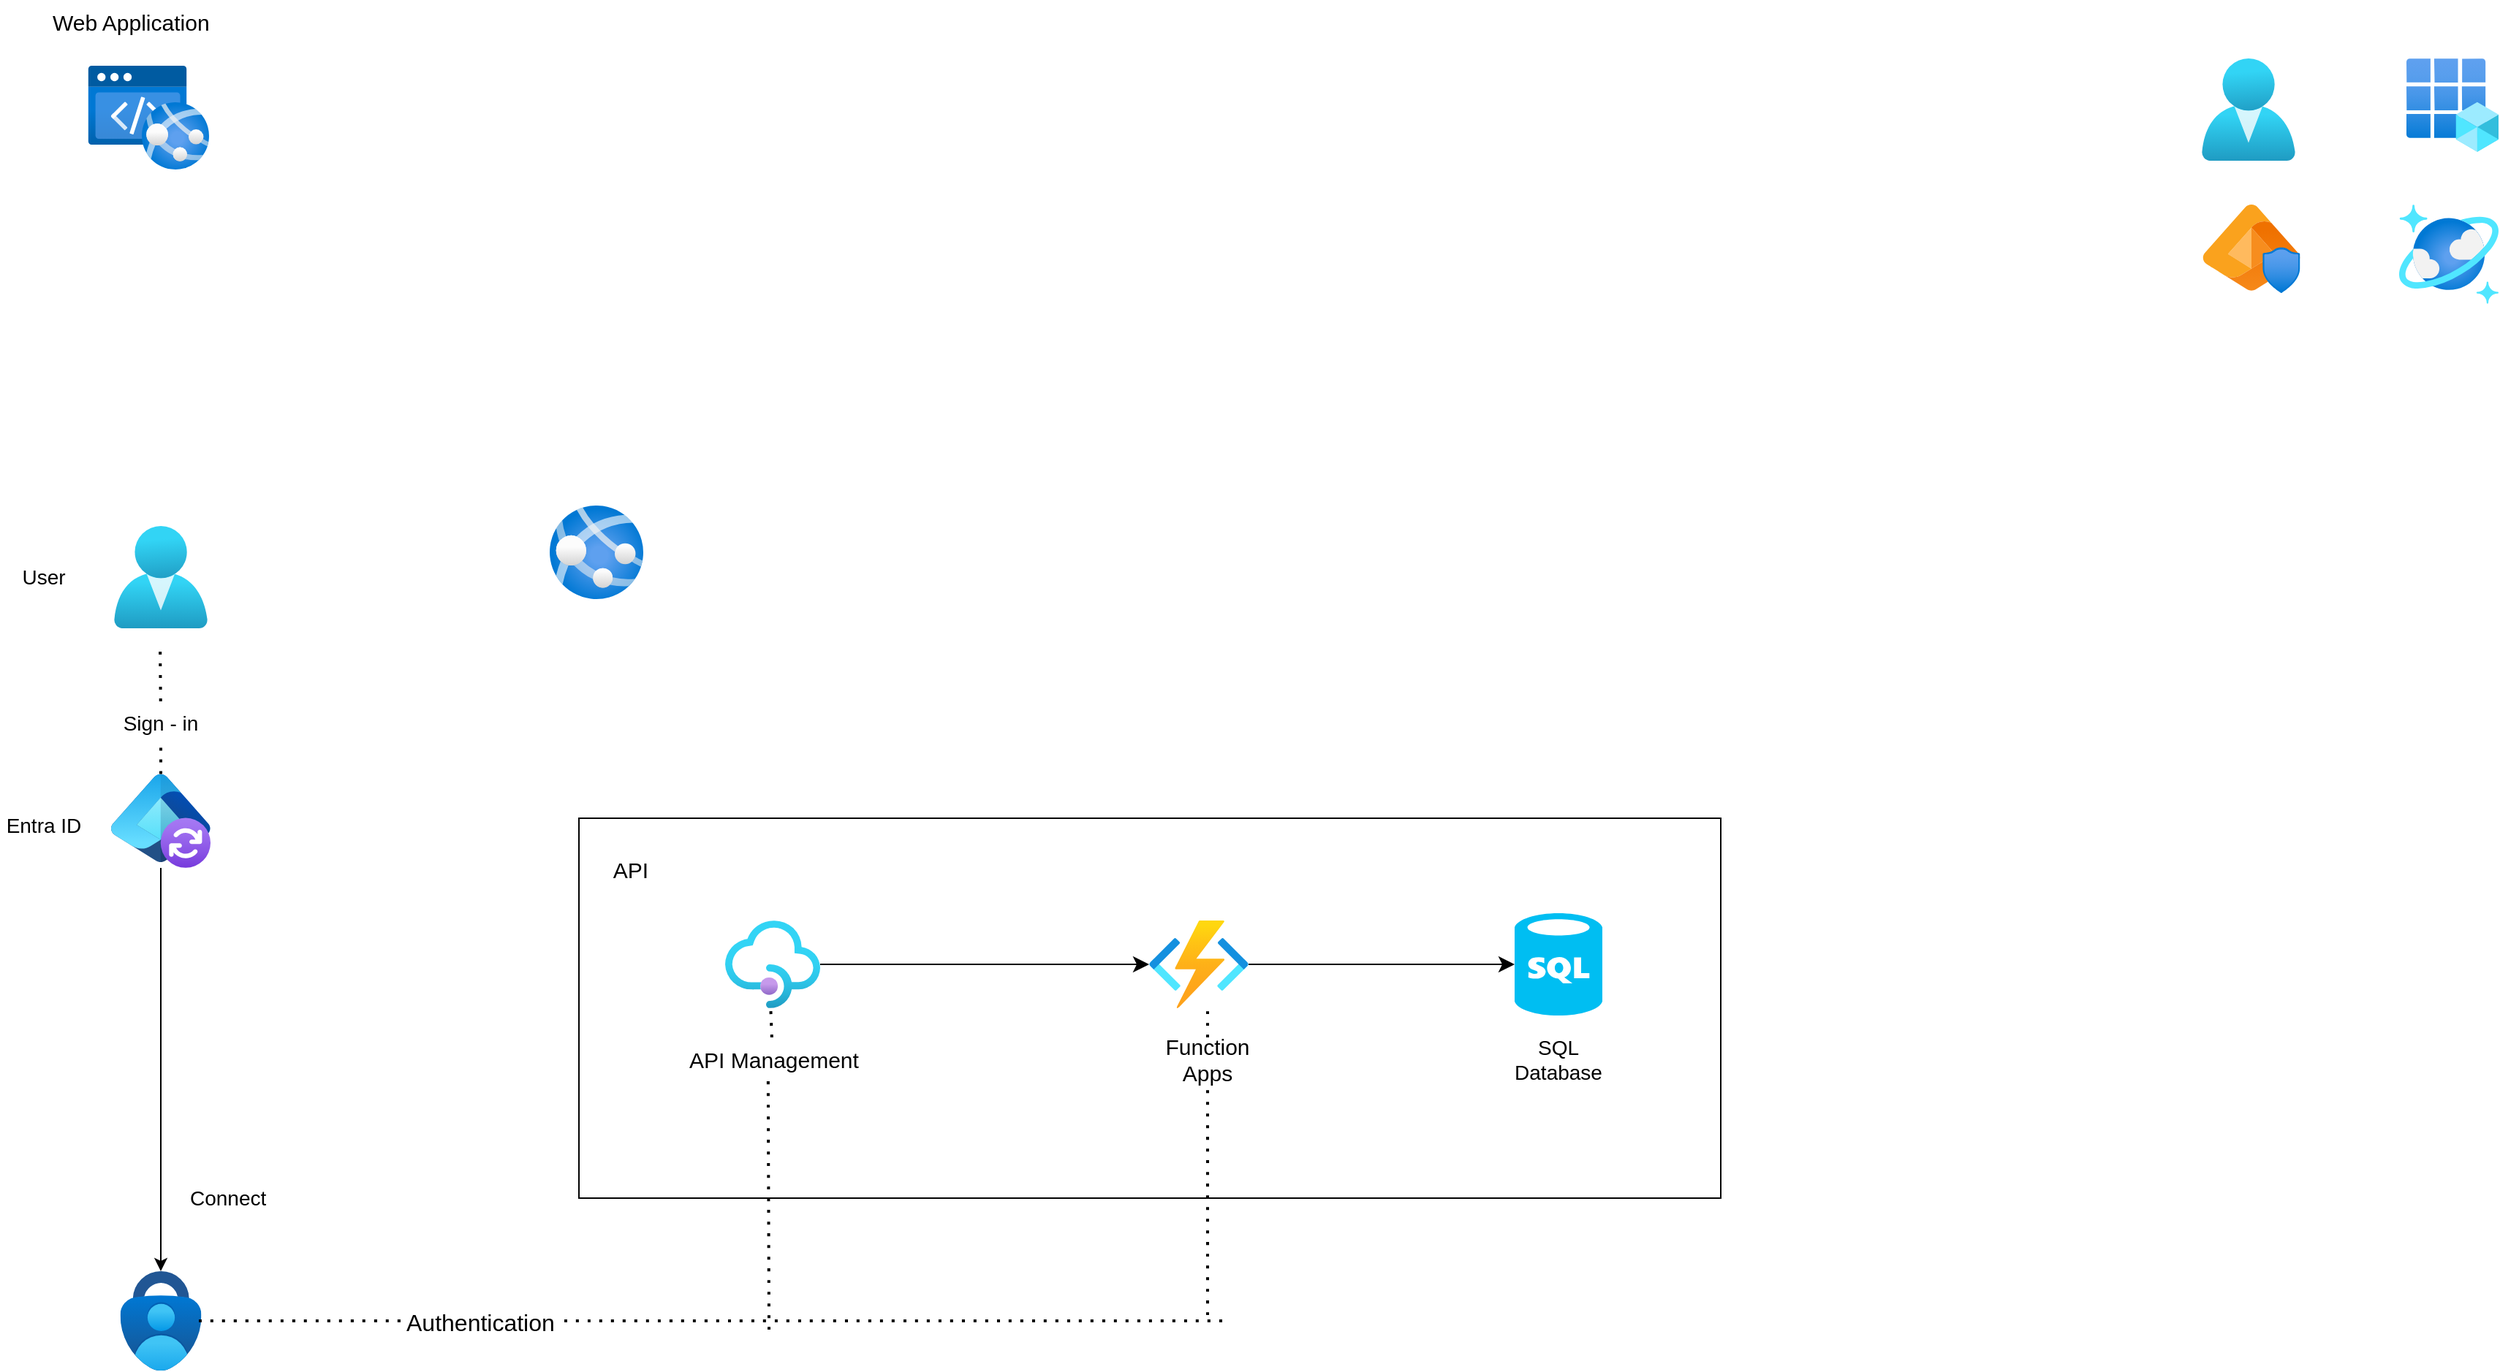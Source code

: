 <mxfile version="26.2.14">
  <diagram name="Basic Azure Infra" id="8QL8cq4_IUGfIG134slR">
    <mxGraphModel dx="2639" dy="1075" grid="1" gridSize="10" guides="1" tooltips="1" connect="1" arrows="1" fold="1" page="1" pageScale="1" pageWidth="850" pageHeight="1100" math="0" shadow="0">
      <root>
        <mxCell id="0" />
        <mxCell id="1" parent="0" />
        <mxCell id="nWGUvMKUbBhebpgArSp3-19" value="" style="image;aspect=fixed;html=1;points=[];align=center;fontSize=12;image=img/lib/azure2/databases/Azure_Cosmos_DB.svg;" parent="1" vertex="1">
          <mxGeometry x="1305" y="190" width="68" height="68" as="geometry" />
        </mxCell>
        <mxCell id="nWGUvMKUbBhebpgArSp3-34" value="" style="image;aspect=fixed;html=1;points=[];align=center;fontSize=12;image=img/lib/azure2/identity/Users.svg;" parent="1" vertex="1">
          <mxGeometry x="-258" y="410" width="64" height="70" as="geometry" />
        </mxCell>
        <mxCell id="nWGUvMKUbBhebpgArSp3-35" value="" style="image;aspect=fixed;html=1;points=[];align=center;fontSize=12;image=img/lib/azure2/identity/Users.svg;" parent="1" vertex="1">
          <mxGeometry x="1170" y="90" width="64" height="70" as="geometry" />
        </mxCell>
        <mxCell id="nWGUvMKUbBhebpgArSp3-47" style="edgeStyle=orthogonalEdgeStyle;rounded=0;orthogonalLoop=1;jettySize=auto;html=1;" parent="1" source="nWGUvMKUbBhebpgArSp3-39" edge="1">
          <mxGeometry relative="1" as="geometry">
            <mxPoint x="-226" y="920" as="targetPoint" />
          </mxGeometry>
        </mxCell>
        <mxCell id="nWGUvMKUbBhebpgArSp3-39" value="" style="image;aspect=fixed;html=1;points=[];align=center;fontSize=12;image=img/lib/azure2/identity/Entra_Connect.svg;" parent="1" vertex="1">
          <mxGeometry x="-260" y="579.76" width="68" height="64.24" as="geometry" />
        </mxCell>
        <mxCell id="nWGUvMKUbBhebpgArSp3-40" value="" style="image;aspect=fixed;html=1;points=[];align=center;fontSize=12;image=img/lib/azure2/identity/Entra_ID_Protection.svg;" parent="1" vertex="1">
          <mxGeometry x="1170" y="190" width="68" height="60.44" as="geometry" />
        </mxCell>
        <mxCell id="nWGUvMKUbBhebpgArSp3-45" value="" style="image;aspect=fixed;html=1;points=[];align=center;fontSize=12;image=img/lib/azure2/security/Multifactor_Authentication.svg;" parent="1" vertex="1">
          <mxGeometry x="-253.7" y="920" width="55.4" height="68" as="geometry" />
        </mxCell>
        <mxCell id="nWGUvMKUbBhebpgArSp3-46" value="" style="image;aspect=fixed;html=1;points=[];align=center;fontSize=12;image=img/lib/azure2/identity/App_Registrations.svg;" parent="1" vertex="1">
          <mxGeometry x="1310" y="90" width="63" height="64" as="geometry" />
        </mxCell>
        <mxCell id="nWGUvMKUbBhebpgArSp3-48" value="&lt;font style=&quot;font-size: 14px;&quot;&gt;Connect&lt;/font&gt;" style="text;html=1;whiteSpace=wrap;overflow=hidden;rounded=0;" parent="1" vertex="1">
          <mxGeometry x="-208" y="855" width="60" height="30" as="geometry" />
        </mxCell>
        <mxCell id="nWGUvMKUbBhebpgArSp3-51" value="" style="endArrow=none;dashed=1;html=1;dashPattern=1 3;strokeWidth=2;rounded=0;" parent="1" source="0MycZUVTrNGLK16pi7xg-10" edge="1">
          <mxGeometry width="50" height="50" relative="1" as="geometry">
            <mxPoint x="-226.5" y="570" as="sourcePoint" />
            <mxPoint x="-226.5" y="490" as="targetPoint" />
          </mxGeometry>
        </mxCell>
        <mxCell id="nWGUvMKUbBhebpgArSp3-52" value="" style="image;aspect=fixed;html=1;points=[];align=center;fontSize=12;image=img/lib/azure2/preview/Static_Apps.svg;" parent="1" vertex="1">
          <mxGeometry x="-276" y="95" width="68" height="54" as="geometry" />
        </mxCell>
        <mxCell id="nWGUvMKUbBhebpgArSp3-53" value="" style="image;aspect=fixed;html=1;points=[];align=center;fontSize=12;image=img/lib/azure2/app_services/App_Services.svg;" parent="1" vertex="1">
          <mxGeometry x="-239" y="120" width="46" height="46" as="geometry" />
        </mxCell>
        <mxCell id="nWGUvMKUbBhebpgArSp3-54" value="&lt;font style=&quot;font-size: 15px;&quot;&gt;Web Application&lt;/font&gt;" style="text;html=1;whiteSpace=wrap;overflow=hidden;rounded=0;" parent="1" vertex="1">
          <mxGeometry x="-302" y="50" width="120" height="30" as="geometry" />
        </mxCell>
        <mxCell id="0MycZUVTrNGLK16pi7xg-16" style="edgeStyle=none;curved=1;rounded=0;orthogonalLoop=1;jettySize=auto;html=1;fontSize=12;startSize=8;endSize=8;" edge="1" parent="1" source="nWGUvMKUbBhebpgArSp3-56" target="0MycZUVTrNGLK16pi7xg-15">
          <mxGeometry relative="1" as="geometry" />
        </mxCell>
        <mxCell id="nWGUvMKUbBhebpgArSp3-56" value="" style="image;aspect=fixed;html=1;points=[];align=center;fontSize=12;image=img/lib/azure2/app_services/API_Management_Services.svg;" parent="1" vertex="1">
          <mxGeometry x="160" y="680" width="65" height="60" as="geometry" />
        </mxCell>
        <mxCell id="nWGUvMKUbBhebpgArSp3-64" value="&lt;font style=&quot;font-size: 15px;&quot;&gt;API&lt;/font&gt;" style="text;html=1;align=center;verticalAlign=middle;resizable=0;points=[];autosize=1;strokeColor=none;fillColor=none;" parent="1" vertex="1">
          <mxGeometry x="70" y="630" width="50" height="30" as="geometry" />
        </mxCell>
        <mxCell id="0MycZUVTrNGLK16pi7xg-5" value="" style="endArrow=none;dashed=1;html=1;dashPattern=1 3;strokeWidth=2;rounded=0;fontSize=12;startSize=8;endSize=8;curved=1;entryX=0.478;entryY=0.968;entryDx=0;entryDy=0;entryPerimeter=0;" edge="1" parent="1" source="nWGUvMKUbBhebpgArSp3-60" target="nWGUvMKUbBhebpgArSp3-56">
          <mxGeometry width="50" height="50" relative="1" as="geometry">
            <mxPoint x="190" y="1130" as="sourcePoint" />
            <mxPoint x="202" y="1055" as="targetPoint" />
          </mxGeometry>
        </mxCell>
        <mxCell id="0MycZUVTrNGLK16pi7xg-6" value="" style="endArrow=none;dashed=1;html=1;dashPattern=1 3;strokeWidth=2;rounded=0;fontSize=12;startSize=8;endSize=8;curved=1;" edge="1" parent="1" source="nWGUvMKUbBhebpgArSp3-43">
          <mxGeometry width="50" height="50" relative="1" as="geometry">
            <mxPoint x="150" y="1010" as="sourcePoint" />
            <mxPoint x="500" y="954" as="targetPoint" />
          </mxGeometry>
        </mxCell>
        <mxCell id="0MycZUVTrNGLK16pi7xg-7" value="" style="endArrow=none;dashed=1;html=1;dashPattern=1 3;strokeWidth=2;rounded=0;fontSize=12;startSize=8;endSize=8;curved=1;" edge="1" parent="1" target="nWGUvMKUbBhebpgArSp3-43">
          <mxGeometry width="50" height="50" relative="1" as="geometry">
            <mxPoint x="-200" y="954" as="sourcePoint" />
            <mxPoint x="200" y="954" as="targetPoint" />
          </mxGeometry>
        </mxCell>
        <mxCell id="nWGUvMKUbBhebpgArSp3-43" value="&lt;font style=&quot;font-size: 16px;&quot;&gt;Authentication&lt;/font&gt;&amp;nbsp;" style="text;html=1;whiteSpace=wrap;overflow=hidden;rounded=0;" parent="1" vertex="1">
          <mxGeometry x="-60" y="939" width="110" height="30" as="geometry" />
        </mxCell>
        <mxCell id="0MycZUVTrNGLK16pi7xg-11" value="" style="endArrow=none;dashed=1;html=1;dashPattern=1 3;strokeWidth=2;rounded=0;" edge="1" parent="1" source="nWGUvMKUbBhebpgArSp3-39" target="0MycZUVTrNGLK16pi7xg-10">
          <mxGeometry width="50" height="50" relative="1" as="geometry">
            <mxPoint x="-226" y="580" as="sourcePoint" />
            <mxPoint x="-226.5" y="490" as="targetPoint" />
          </mxGeometry>
        </mxCell>
        <mxCell id="0MycZUVTrNGLK16pi7xg-10" value="&lt;font style=&quot;font-size: 14px;&quot;&gt;Sign - in &lt;font&gt;&lt;br&gt;&lt;/font&gt;&lt;/font&gt;" style="text;html=1;align=center;verticalAlign=middle;whiteSpace=wrap;rounded=0;" vertex="1" parent="1">
          <mxGeometry x="-256" y="530" width="60" height="30" as="geometry" />
        </mxCell>
        <mxCell id="0MycZUVTrNGLK16pi7xg-13" value="" style="endArrow=none;dashed=1;html=1;dashPattern=1 3;strokeWidth=2;rounded=0;fontSize=12;startSize=8;endSize=8;curved=1;entryX=0.478;entryY=0.968;entryDx=0;entryDy=0;entryPerimeter=0;" edge="1" parent="1" target="nWGUvMKUbBhebpgArSp3-60">
          <mxGeometry width="50" height="50" relative="1" as="geometry">
            <mxPoint x="190" y="960" as="sourcePoint" />
            <mxPoint x="191" y="568" as="targetPoint" />
          </mxGeometry>
        </mxCell>
        <mxCell id="nWGUvMKUbBhebpgArSp3-60" value="&lt;font style=&quot;font-size: 15px;&quot;&gt;API Management&lt;/font&gt;" style="text;html=1;align=center;verticalAlign=middle;resizable=0;points=[];autosize=1;strokeColor=none;fillColor=none;" parent="1" vertex="1">
          <mxGeometry x="122.5" y="760" width="140" height="30" as="geometry" />
        </mxCell>
        <mxCell id="0MycZUVTrNGLK16pi7xg-15" value="" style="image;aspect=fixed;html=1;points=[];align=center;fontSize=12;image=img/lib/azure2/compute/Function_Apps.svg;" vertex="1" parent="1">
          <mxGeometry x="450" y="680" width="68" height="60" as="geometry" />
        </mxCell>
        <mxCell id="0MycZUVTrNGLK16pi7xg-18" value="" style="verticalLabelPosition=bottom;html=1;verticalAlign=top;align=center;strokeColor=none;fillColor=#00BEF2;shape=mxgraph.azure.sql_database;" vertex="1" parent="1">
          <mxGeometry x="700" y="675" width="60" height="70" as="geometry" />
        </mxCell>
        <mxCell id="0MycZUVTrNGLK16pi7xg-19" style="edgeStyle=none;curved=1;rounded=0;orthogonalLoop=1;jettySize=auto;html=1;entryX=0;entryY=0.5;entryDx=0;entryDy=0;entryPerimeter=0;fontSize=12;startSize=8;endSize=8;" edge="1" parent="1" source="0MycZUVTrNGLK16pi7xg-15" target="0MycZUVTrNGLK16pi7xg-18">
          <mxGeometry relative="1" as="geometry" />
        </mxCell>
        <mxCell id="0MycZUVTrNGLK16pi7xg-20" value="&lt;font style=&quot;font-size: 14px;&quot;&gt;SQL Database&lt;/font&gt;" style="text;html=1;align=center;verticalAlign=middle;whiteSpace=wrap;rounded=0;" vertex="1" parent="1">
          <mxGeometry x="700" y="760" width="60" height="30" as="geometry" />
        </mxCell>
        <mxCell id="0MycZUVTrNGLK16pi7xg-21" value="" style="endArrow=none;dashed=1;html=1;dashPattern=1 3;strokeWidth=2;rounded=0;fontSize=12;startSize=8;endSize=8;curved=1;" edge="1" parent="1" source="0MycZUVTrNGLK16pi7xg-17">
          <mxGeometry width="50" height="50" relative="1" as="geometry">
            <mxPoint x="490" y="1120" as="sourcePoint" />
            <mxPoint x="490" y="740" as="targetPoint" />
          </mxGeometry>
        </mxCell>
        <mxCell id="0MycZUVTrNGLK16pi7xg-22" value="" style="endArrow=none;dashed=1;html=1;dashPattern=1 3;strokeWidth=2;rounded=0;fontSize=12;startSize=8;endSize=8;curved=1;" edge="1" parent="1" target="0MycZUVTrNGLK16pi7xg-17">
          <mxGeometry width="50" height="50" relative="1" as="geometry">
            <mxPoint x="490" y="950" as="sourcePoint" />
            <mxPoint x="490" y="570" as="targetPoint" />
          </mxGeometry>
        </mxCell>
        <mxCell id="0MycZUVTrNGLK16pi7xg-17" value="&lt;font style=&quot;font-size: 15px;&quot;&gt;Function Apps&lt;/font&gt;" style="text;html=1;align=center;verticalAlign=middle;whiteSpace=wrap;rounded=0;" vertex="1" parent="1">
          <mxGeometry x="460" y="760" width="60" height="30" as="geometry" />
        </mxCell>
        <mxCell id="0MycZUVTrNGLK16pi7xg-25" value="" style="rounded=0;whiteSpace=wrap;html=1;fillColor=none;" vertex="1" parent="1">
          <mxGeometry x="60" y="610" width="781" height="260" as="geometry" />
        </mxCell>
        <mxCell id="0MycZUVTrNGLK16pi7xg-27" value="&lt;font style=&quot;font-size: 14px;&quot;&gt;Entra ID&lt;/font&gt;" style="text;html=1;align=center;verticalAlign=middle;whiteSpace=wrap;rounded=0;" vertex="1" parent="1">
          <mxGeometry x="-336" y="600" width="60" height="30" as="geometry" />
        </mxCell>
        <mxCell id="0MycZUVTrNGLK16pi7xg-28" value="&lt;font style=&quot;font-size: 14px;&quot;&gt;User&lt;/font&gt;" style="text;html=1;align=center;verticalAlign=middle;whiteSpace=wrap;rounded=0;" vertex="1" parent="1">
          <mxGeometry x="-336" y="430" width="60" height="30" as="geometry" />
        </mxCell>
        <mxCell id="0MycZUVTrNGLK16pi7xg-29" value="" style="image;aspect=fixed;html=1;points=[];align=center;fontSize=12;image=img/lib/azure2/app_services/App_Services.svg;" vertex="1" parent="1">
          <mxGeometry x="40" y="396" width="64" height="64" as="geometry" />
        </mxCell>
      </root>
    </mxGraphModel>
  </diagram>
</mxfile>
